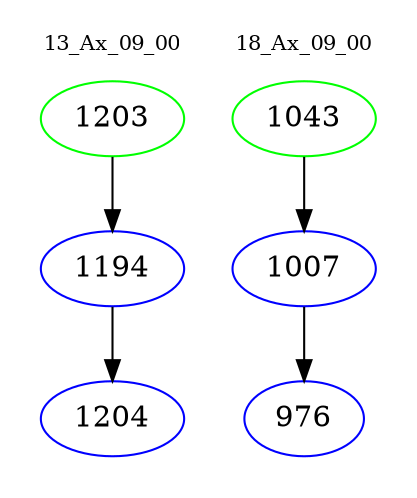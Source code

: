 digraph{
subgraph cluster_0 {
color = white
label = "13_Ax_09_00";
fontsize=10;
T0_1203 [label="1203", color="green"]
T0_1203 -> T0_1194 [color="black"]
T0_1194 [label="1194", color="blue"]
T0_1194 -> T0_1204 [color="black"]
T0_1204 [label="1204", color="blue"]
}
subgraph cluster_1 {
color = white
label = "18_Ax_09_00";
fontsize=10;
T1_1043 [label="1043", color="green"]
T1_1043 -> T1_1007 [color="black"]
T1_1007 [label="1007", color="blue"]
T1_1007 -> T1_976 [color="black"]
T1_976 [label="976", color="blue"]
}
}
